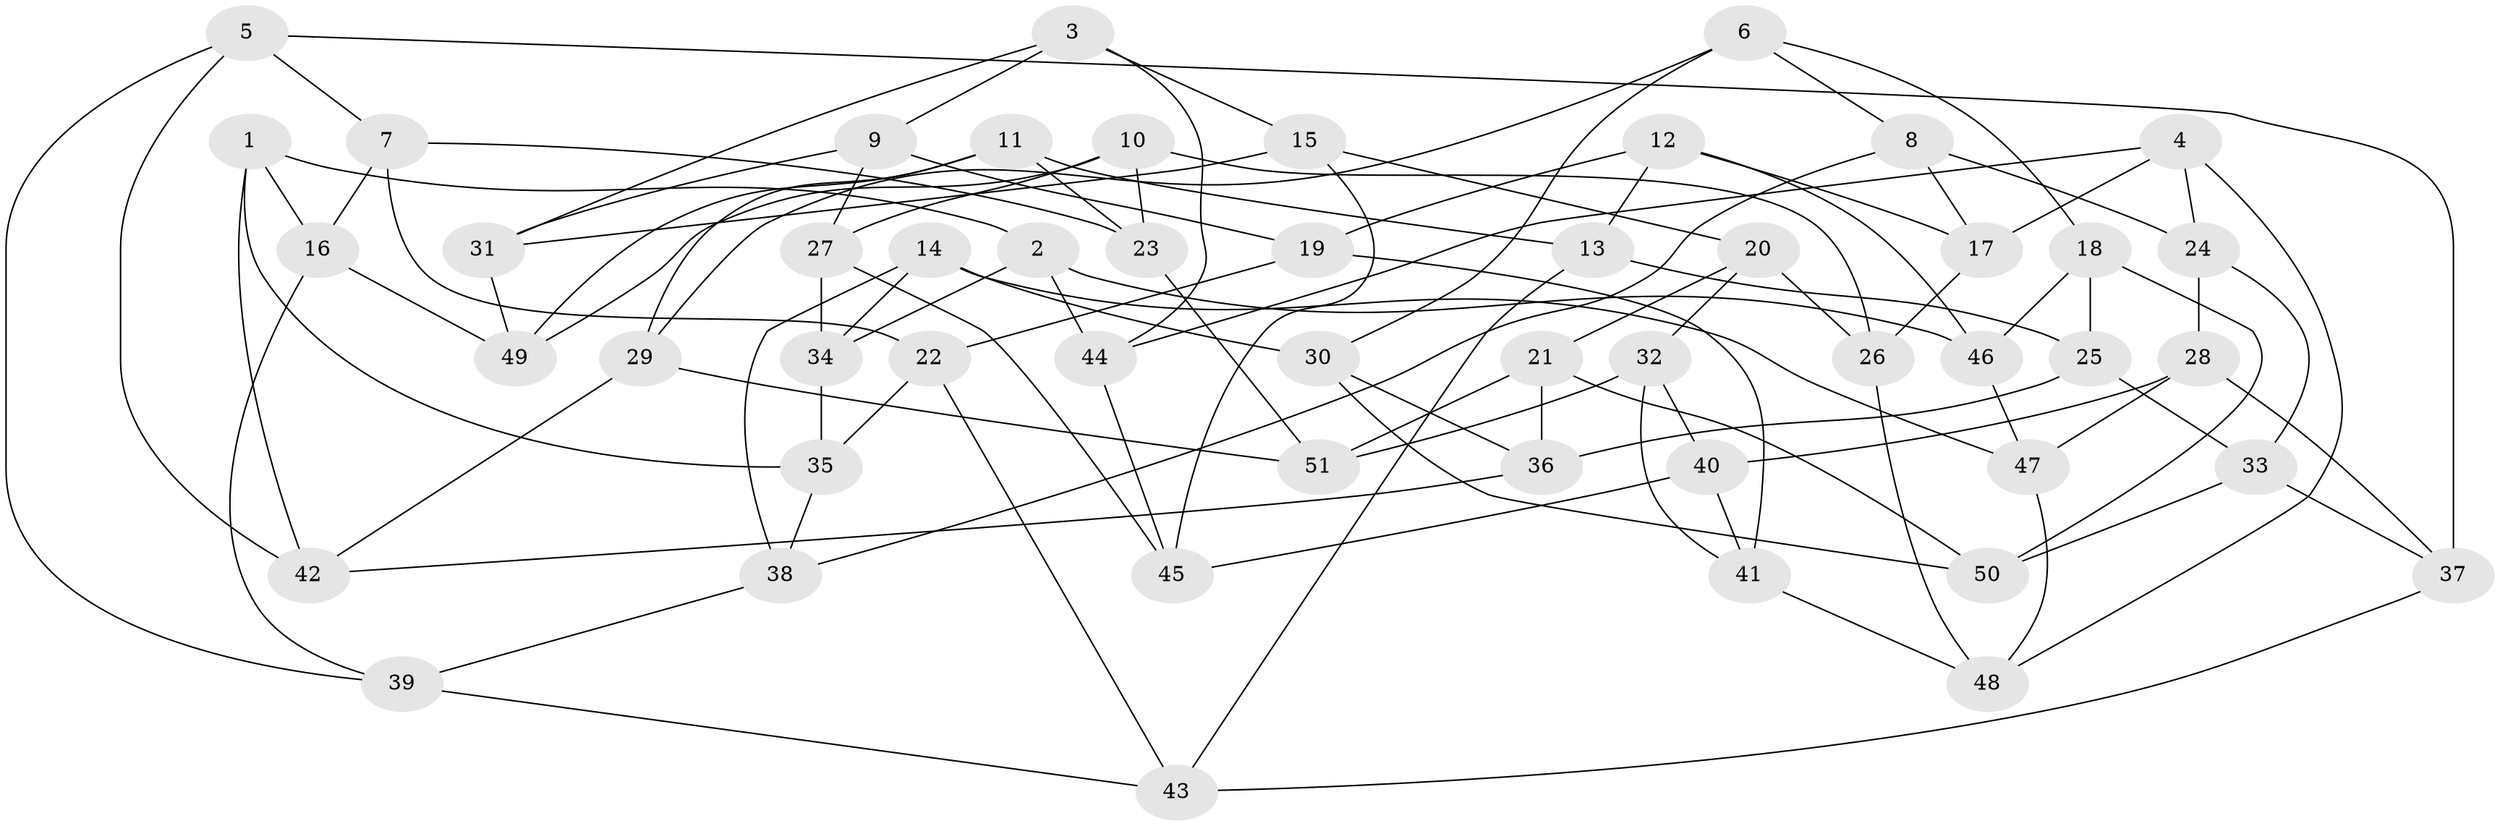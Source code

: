 // coarse degree distribution, {3: 0.4, 4: 0.13333333333333333, 6: 0.13333333333333333, 5: 0.13333333333333333, 7: 0.13333333333333333, 8: 0.06666666666666667}
// Generated by graph-tools (version 1.1) at 2025/03/03/04/25 22:03:28]
// undirected, 51 vertices, 102 edges
graph export_dot {
graph [start="1"]
  node [color=gray90,style=filled];
  1;
  2;
  3;
  4;
  5;
  6;
  7;
  8;
  9;
  10;
  11;
  12;
  13;
  14;
  15;
  16;
  17;
  18;
  19;
  20;
  21;
  22;
  23;
  24;
  25;
  26;
  27;
  28;
  29;
  30;
  31;
  32;
  33;
  34;
  35;
  36;
  37;
  38;
  39;
  40;
  41;
  42;
  43;
  44;
  45;
  46;
  47;
  48;
  49;
  50;
  51;
  1 -- 35;
  1 -- 2;
  1 -- 42;
  1 -- 16;
  2 -- 44;
  2 -- 46;
  2 -- 34;
  3 -- 15;
  3 -- 31;
  3 -- 44;
  3 -- 9;
  4 -- 48;
  4 -- 17;
  4 -- 44;
  4 -- 24;
  5 -- 39;
  5 -- 42;
  5 -- 7;
  5 -- 37;
  6 -- 8;
  6 -- 29;
  6 -- 18;
  6 -- 30;
  7 -- 16;
  7 -- 23;
  7 -- 22;
  8 -- 17;
  8 -- 38;
  8 -- 24;
  9 -- 19;
  9 -- 31;
  9 -- 27;
  10 -- 26;
  10 -- 49;
  10 -- 27;
  10 -- 23;
  11 -- 13;
  11 -- 29;
  11 -- 23;
  11 -- 49;
  12 -- 13;
  12 -- 46;
  12 -- 19;
  12 -- 17;
  13 -- 25;
  13 -- 43;
  14 -- 30;
  14 -- 38;
  14 -- 34;
  14 -- 47;
  15 -- 31;
  15 -- 45;
  15 -- 20;
  16 -- 39;
  16 -- 49;
  17 -- 26;
  18 -- 50;
  18 -- 46;
  18 -- 25;
  19 -- 22;
  19 -- 41;
  20 -- 21;
  20 -- 32;
  20 -- 26;
  21 -- 50;
  21 -- 51;
  21 -- 36;
  22 -- 43;
  22 -- 35;
  23 -- 51;
  24 -- 28;
  24 -- 33;
  25 -- 33;
  25 -- 36;
  26 -- 48;
  27 -- 45;
  27 -- 34;
  28 -- 40;
  28 -- 47;
  28 -- 37;
  29 -- 51;
  29 -- 42;
  30 -- 36;
  30 -- 50;
  31 -- 49;
  32 -- 51;
  32 -- 40;
  32 -- 41;
  33 -- 50;
  33 -- 37;
  34 -- 35;
  35 -- 38;
  36 -- 42;
  37 -- 43;
  38 -- 39;
  39 -- 43;
  40 -- 41;
  40 -- 45;
  41 -- 48;
  44 -- 45;
  46 -- 47;
  47 -- 48;
}

